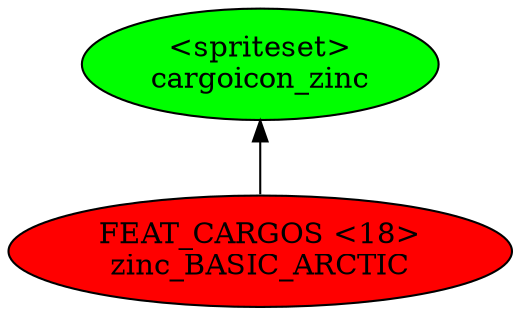 digraph {
rankdir="BT"
cargoicon_zinc [fillcolor=green style="filled" label="<spriteset>\ncargoicon_zinc"]
zinc_BASIC_ARCTIC [fillcolor=red style="filled" label="FEAT_CARGOS <18>\nzinc_BASIC_ARCTIC"]
zinc_BASIC_ARCTIC->cargoicon_zinc
}

